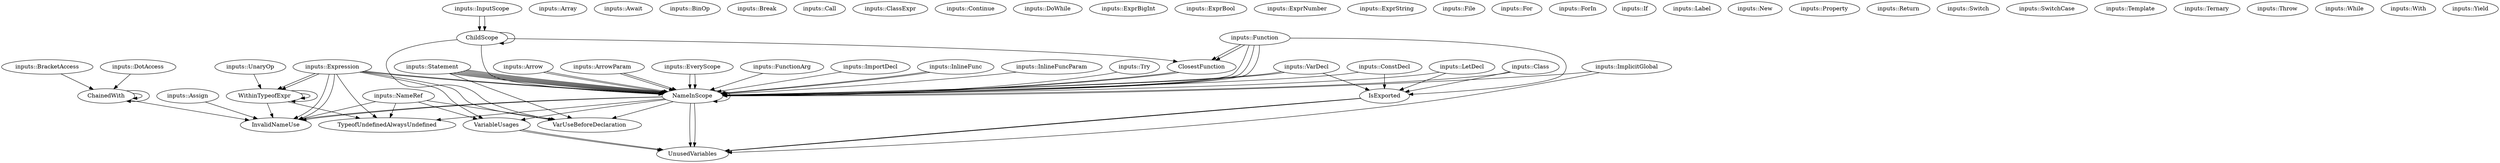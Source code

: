 digraph {
    0 [label=ChainedWith];
    1 [label=ChildScope];
    2 [label=ClosestFunction];
    3 [label=InvalidNameUse];
    4 [label=IsExported];
    5 [label=NameInScope];
    6 [label=TypeofUndefinedAlwaysUndefined];
    7 [label=UnusedVariables];
    8 [label=VarUseBeforeDeclaration];
    9 [label=VariableUsages];
    10 [label=WithinTypeofExpr];
    11 [label="inputs::Array"];
    12 [label="inputs::Arrow"];
    13 [label="inputs::ArrowParam"];
    14 [label="inputs::Assign"];
    15 [label="inputs::Await"];
    16 [label="inputs::BinOp"];
    17 [label="inputs::BracketAccess"];
    18 [label="inputs::Break"];
    19 [label="inputs::Call"];
    20 [label="inputs::Class"];
    21 [label="inputs::ClassExpr"];
    22 [label="inputs::ConstDecl"];
    23 [label="inputs::Continue"];
    24 [label="inputs::DoWhile"];
    25 [label="inputs::DotAccess"];
    26 [label="inputs::EveryScope"];
    27 [label="inputs::ExprBigInt"];
    28 [label="inputs::ExprBool"];
    29 [label="inputs::ExprNumber"];
    30 [label="inputs::ExprString"];
    31 [label="inputs::Expression"];
    32 [label="inputs::File"];
    33 [label="inputs::For"];
    34 [label="inputs::ForIn"];
    35 [label="inputs::Function"];
    36 [label="inputs::FunctionArg"];
    37 [label="inputs::If"];
    38 [label="inputs::ImplicitGlobal"];
    39 [label="inputs::ImportDecl"];
    40 [label="inputs::InlineFunc"];
    41 [label="inputs::InlineFuncParam"];
    42 [label="inputs::InputScope"];
    43 [label="inputs::Label"];
    44 [label="inputs::LetDecl"];
    45 [label="inputs::NameRef"];
    46 [label="inputs::New"];
    47 [label="inputs::Property"];
    48 [label="inputs::Return"];
    49 [label="inputs::Statement"];
    50 [label="inputs::Switch"];
    51 [label="inputs::SwitchCase"];
    52 [label="inputs::Template"];
    53 [label="inputs::Ternary"];
    54 [label="inputs::Throw"];
    55 [label="inputs::Try"];
    56 [label="inputs::UnaryOp"];
    57 [label="inputs::VarDecl"];
    58 [label="inputs::While"];
    59 [label="inputs::With"];
    60 [label="inputs::Yield"];
    0 -> 0;
    0 -> 0;
    0 -> 3;
    1 -> 1;
    1 -> 2;
    1 -> 5;
    1 -> 8;
    2 -> 5;
    2 -> 5;
    4 -> 7;
    4 -> 7;
    5 -> 3;
    5 -> 3;
    5 -> 5;
    5 -> 6;
    5 -> 7;
    5 -> 7;
    5 -> 8;
    5 -> 9;
    9 -> 7;
    9 -> 7;
    10 -> 3;
    10 -> 6;
    10 -> 10;
    10 -> 10;
    12 -> 5;
    12 -> 5;
    13 -> 5;
    13 -> 5;
    14 -> 3;
    17 -> 0;
    20 -> 4;
    20 -> 5;
    22 -> 4;
    22 -> 5;
    25 -> 0;
    26 -> 5;
    26 -> 5;
    31 -> 3;
    31 -> 3;
    31 -> 5;
    31 -> 5;
    31 -> 6;
    31 -> 8;
    31 -> 9;
    31 -> 10;
    31 -> 10;
    35 -> 2;
    35 -> 2;
    35 -> 4;
    35 -> 5;
    35 -> 5;
    35 -> 5;
    36 -> 5;
    38 -> 5;
    38 -> 7;
    39 -> 5;
    40 -> 5;
    40 -> 5;
    41 -> 5;
    42 -> 1;
    42 -> 1;
    44 -> 4;
    44 -> 5;
    45 -> 3;
    45 -> 6;
    45 -> 8;
    45 -> 9;
    49 -> 5;
    49 -> 5;
    49 -> 5;
    49 -> 5;
    49 -> 5;
    49 -> 5;
    49 -> 5;
    49 -> 8;
    55 -> 5;
    56 -> 10;
    57 -> 4;
    57 -> 5;
    57 -> 5;
}